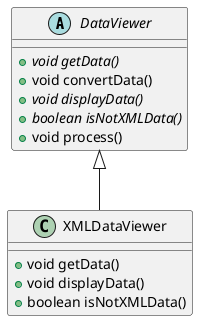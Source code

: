 @startuml

abstract class DataViewer {
+{abstract}void getData()
+void convertData()
+{abstract}void displayData()
+{abstract}boolean isNotXMLData()
+void process()
}
class XMLDataViewer {
+void getData()
+void displayData()
+boolean isNotXMLData()
}


DataViewer <|-- XMLDataViewer

@enduml